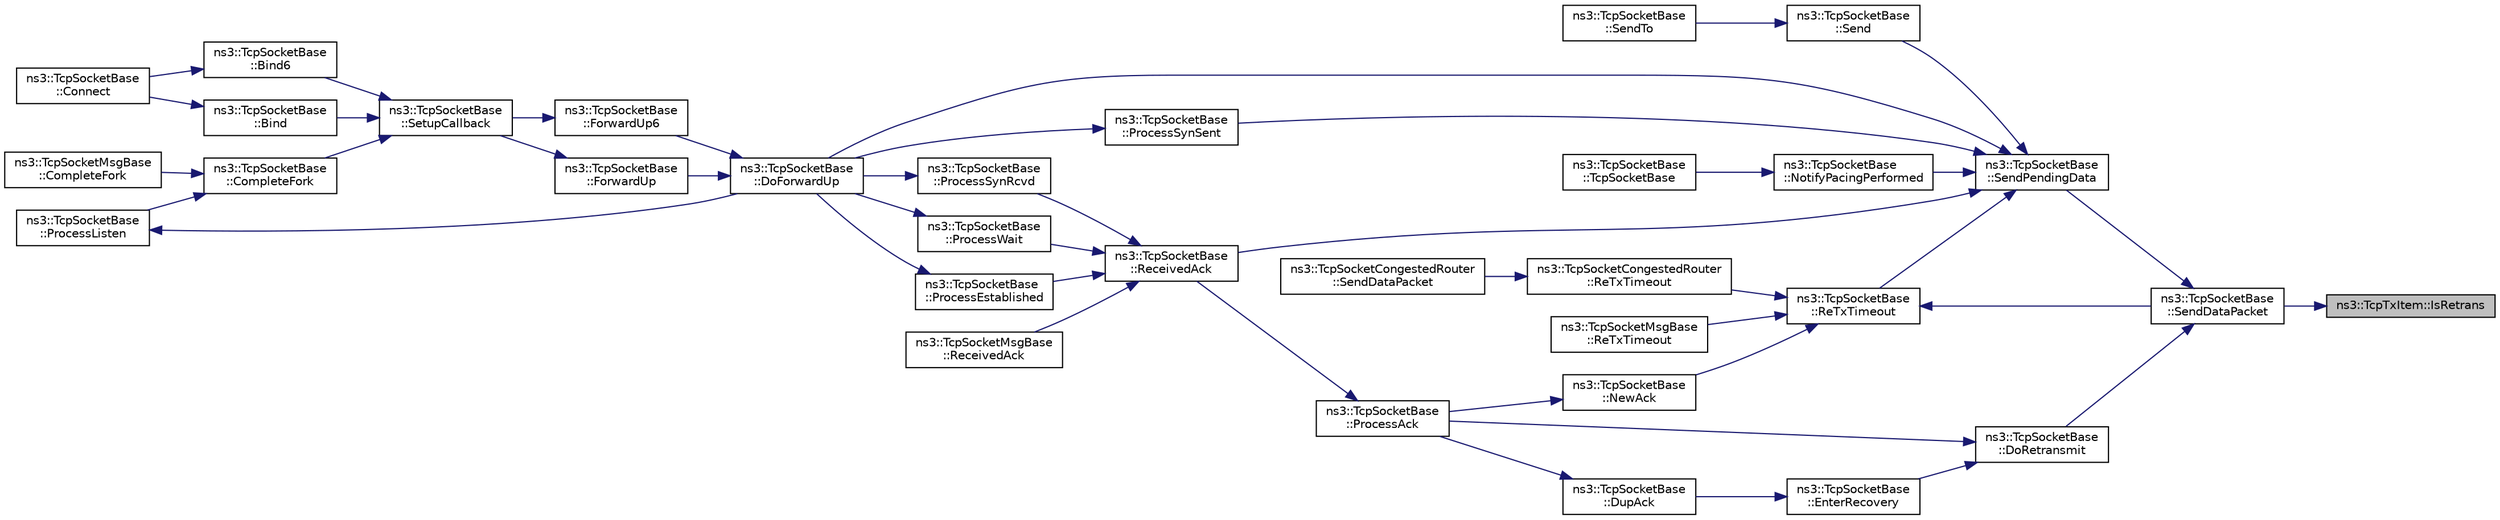 digraph "ns3::TcpTxItem::IsRetrans"
{
 // LATEX_PDF_SIZE
  edge [fontname="Helvetica",fontsize="10",labelfontname="Helvetica",labelfontsize="10"];
  node [fontname="Helvetica",fontsize="10",shape=record];
  rankdir="RL";
  Node1 [label="ns3::TcpTxItem::IsRetrans",height=0.2,width=0.4,color="black", fillcolor="grey75", style="filled", fontcolor="black",tooltip="Is the item retransmitted?"];
  Node1 -> Node2 [dir="back",color="midnightblue",fontsize="10",style="solid",fontname="Helvetica"];
  Node2 [label="ns3::TcpSocketBase\l::SendDataPacket",height=0.2,width=0.4,color="black", fillcolor="white", style="filled",URL="$classns3_1_1_tcp_socket_base.html#a677488c04da1df87f916953a40e1bd64",tooltip="Extract at most maxSize bytes from the TxBuffer at sequence seq, add the TCP header,..."];
  Node2 -> Node3 [dir="back",color="midnightblue",fontsize="10",style="solid",fontname="Helvetica"];
  Node3 [label="ns3::TcpSocketBase\l::DoRetransmit",height=0.2,width=0.4,color="black", fillcolor="white", style="filled",URL="$classns3_1_1_tcp_socket_base.html#a13b6b897811a48523988f8af6e9130d3",tooltip="Retransmit the first segment marked as lost, without considering available window nor pacing."];
  Node3 -> Node4 [dir="back",color="midnightblue",fontsize="10",style="solid",fontname="Helvetica"];
  Node4 [label="ns3::TcpSocketBase\l::EnterRecovery",height=0.2,width=0.4,color="black", fillcolor="white", style="filled",URL="$classns3_1_1_tcp_socket_base.html#a29db1304794ef5f05edda4d68939a72f",tooltip="Enter the CA_RECOVERY, and retransmit the head."];
  Node4 -> Node5 [dir="back",color="midnightblue",fontsize="10",style="solid",fontname="Helvetica"];
  Node5 [label="ns3::TcpSocketBase\l::DupAck",height=0.2,width=0.4,color="black", fillcolor="white", style="filled",URL="$classns3_1_1_tcp_socket_base.html#a94595abf8358c16b7ff8e5f89298f7e5",tooltip="Dupack management."];
  Node5 -> Node6 [dir="back",color="midnightblue",fontsize="10",style="solid",fontname="Helvetica"];
  Node6 [label="ns3::TcpSocketBase\l::ProcessAck",height=0.2,width=0.4,color="black", fillcolor="white", style="filled",URL="$classns3_1_1_tcp_socket_base.html#ad510be50dd8e1c5cdcd31fb5b690e63d",tooltip="Process a received ack."];
  Node6 -> Node7 [dir="back",color="midnightblue",fontsize="10",style="solid",fontname="Helvetica"];
  Node7 [label="ns3::TcpSocketBase\l::ReceivedAck",height=0.2,width=0.4,color="black", fillcolor="white", style="filled",URL="$classns3_1_1_tcp_socket_base.html#a695c036628adf8a204a653dbf178f8cd",tooltip="Received an ACK packet."];
  Node7 -> Node8 [dir="back",color="midnightblue",fontsize="10",style="solid",fontname="Helvetica"];
  Node8 [label="ns3::TcpSocketBase\l::ProcessEstablished",height=0.2,width=0.4,color="black", fillcolor="white", style="filled",URL="$classns3_1_1_tcp_socket_base.html#a0deda9c6a4f777bf660b190cd73b102f",tooltip="Received a packet upon ESTABLISHED state."];
  Node8 -> Node9 [dir="back",color="midnightblue",fontsize="10",style="solid",fontname="Helvetica"];
  Node9 [label="ns3::TcpSocketBase\l::DoForwardUp",height=0.2,width=0.4,color="black", fillcolor="white", style="filled",URL="$classns3_1_1_tcp_socket_base.html#ad5e7b21b9e9371bf9c19da5d3c56aac1",tooltip="Called by TcpSocketBase::ForwardUp{,6}()."];
  Node9 -> Node10 [dir="back",color="midnightblue",fontsize="10",style="solid",fontname="Helvetica"];
  Node10 [label="ns3::TcpSocketBase\l::ForwardUp",height=0.2,width=0.4,color="black", fillcolor="white", style="filled",URL="$classns3_1_1_tcp_socket_base.html#a2ebbcb9713facc9481341fcd972cdd82",tooltip="Called by the L3 protocol when it received a packet to pass on to TCP."];
  Node10 -> Node11 [dir="back",color="midnightblue",fontsize="10",style="solid",fontname="Helvetica"];
  Node11 [label="ns3::TcpSocketBase\l::SetupCallback",height=0.2,width=0.4,color="black", fillcolor="white", style="filled",URL="$classns3_1_1_tcp_socket_base.html#a18a50820f806878422527d507268c4ac",tooltip="Common part of the two Bind(), i.e."];
  Node11 -> Node12 [dir="back",color="midnightblue",fontsize="10",style="solid",fontname="Helvetica"];
  Node12 [label="ns3::TcpSocketBase\l::Bind",height=0.2,width=0.4,color="black", fillcolor="white", style="filled",URL="$classns3_1_1_tcp_socket_base.html#a7a9a87b74c1ce59ac89df8d9221681dd",tooltip="Allocate a local IPv4 endpoint for this socket."];
  Node12 -> Node13 [dir="back",color="midnightblue",fontsize="10",style="solid",fontname="Helvetica"];
  Node13 [label="ns3::TcpSocketBase\l::Connect",height=0.2,width=0.4,color="black", fillcolor="white", style="filled",URL="$classns3_1_1_tcp_socket_base.html#aabd08c9eb0ee3c88c855eb7268e392bf",tooltip="Initiate a connection to a remote host."];
  Node11 -> Node14 [dir="back",color="midnightblue",fontsize="10",style="solid",fontname="Helvetica"];
  Node14 [label="ns3::TcpSocketBase\l::Bind6",height=0.2,width=0.4,color="black", fillcolor="white", style="filled",URL="$classns3_1_1_tcp_socket_base.html#abe62bb701ac4f057199d5c34938a96a9",tooltip="Allocate a local IPv6 endpoint for this socket."];
  Node14 -> Node13 [dir="back",color="midnightblue",fontsize="10",style="solid",fontname="Helvetica"];
  Node11 -> Node15 [dir="back",color="midnightblue",fontsize="10",style="solid",fontname="Helvetica"];
  Node15 [label="ns3::TcpSocketBase\l::CompleteFork",height=0.2,width=0.4,color="black", fillcolor="white", style="filled",URL="$classns3_1_1_tcp_socket_base.html#abba7d4c43acb3f9356e348b970a882fb",tooltip="Complete a connection by forking the socket."];
  Node15 -> Node16 [dir="back",color="midnightblue",fontsize="10",style="solid",fontname="Helvetica"];
  Node16 [label="ns3::TcpSocketMsgBase\l::CompleteFork",height=0.2,width=0.4,color="black", fillcolor="white", style="filled",URL="$classns3_1_1_tcp_socket_msg_base.html#a1509ce6df2f3e5384889f03b5de06a45",tooltip="Complete a connection by forking the socket."];
  Node15 -> Node17 [dir="back",color="midnightblue",fontsize="10",style="solid",fontname="Helvetica"];
  Node17 [label="ns3::TcpSocketBase\l::ProcessListen",height=0.2,width=0.4,color="black", fillcolor="white", style="filled",URL="$classns3_1_1_tcp_socket_base.html#adc3976e8b42e884f5d99def1d5e2647f",tooltip="Received a packet upon LISTEN state."];
  Node17 -> Node9 [dir="back",color="midnightblue",fontsize="10",style="solid",fontname="Helvetica"];
  Node9 -> Node18 [dir="back",color="midnightblue",fontsize="10",style="solid",fontname="Helvetica"];
  Node18 [label="ns3::TcpSocketBase\l::ForwardUp6",height=0.2,width=0.4,color="black", fillcolor="white", style="filled",URL="$classns3_1_1_tcp_socket_base.html#aa0cd34b3562685596b2c3fd1e6a42a6f",tooltip="Called by the L3 protocol when it received a packet to pass on to TCP."];
  Node18 -> Node11 [dir="back",color="midnightblue",fontsize="10",style="solid",fontname="Helvetica"];
  Node7 -> Node19 [dir="back",color="midnightblue",fontsize="10",style="solid",fontname="Helvetica"];
  Node19 [label="ns3::TcpSocketBase\l::ProcessSynRcvd",height=0.2,width=0.4,color="black", fillcolor="white", style="filled",URL="$classns3_1_1_tcp_socket_base.html#a69113acf27c4b8267c9e107a5dca7cc1",tooltip="Received a packet upon SYN_RCVD."];
  Node19 -> Node9 [dir="back",color="midnightblue",fontsize="10",style="solid",fontname="Helvetica"];
  Node7 -> Node20 [dir="back",color="midnightblue",fontsize="10",style="solid",fontname="Helvetica"];
  Node20 [label="ns3::TcpSocketBase\l::ProcessWait",height=0.2,width=0.4,color="black", fillcolor="white", style="filled",URL="$classns3_1_1_tcp_socket_base.html#a58aa892c1cb33908aca5ca36967a2a99",tooltip="Received a packet upon CLOSE_WAIT, FIN_WAIT_1, FIN_WAIT_2."];
  Node20 -> Node9 [dir="back",color="midnightblue",fontsize="10",style="solid",fontname="Helvetica"];
  Node7 -> Node21 [dir="back",color="midnightblue",fontsize="10",style="solid",fontname="Helvetica"];
  Node21 [label="ns3::TcpSocketMsgBase\l::ReceivedAck",height=0.2,width=0.4,color="black", fillcolor="white", style="filled",URL="$classns3_1_1_tcp_socket_msg_base.html#a9e6d6d2050a0e9c8a06a44462a1a7aa7",tooltip="Received an ACK packet."];
  Node3 -> Node6 [dir="back",color="midnightblue",fontsize="10",style="solid",fontname="Helvetica"];
  Node2 -> Node22 [dir="back",color="midnightblue",fontsize="10",style="solid",fontname="Helvetica"];
  Node22 [label="ns3::TcpSocketBase\l::SendPendingData",height=0.2,width=0.4,color="black", fillcolor="white", style="filled",URL="$classns3_1_1_tcp_socket_base.html#a129ac0ec5fc399fa7c5552c615ae6562",tooltip="Send as much pending data as possible according to the Tx window."];
  Node22 -> Node9 [dir="back",color="midnightblue",fontsize="10",style="solid",fontname="Helvetica"];
  Node22 -> Node23 [dir="back",color="midnightblue",fontsize="10",style="solid",fontname="Helvetica"];
  Node23 [label="ns3::TcpSocketBase\l::NotifyPacingPerformed",height=0.2,width=0.4,color="black", fillcolor="white", style="filled",URL="$classns3_1_1_tcp_socket_base.html#aeef4bd964e936a20f021588269ec184e",tooltip="Notify Pacing."];
  Node23 -> Node24 [dir="back",color="midnightblue",fontsize="10",style="solid",fontname="Helvetica"];
  Node24 [label="ns3::TcpSocketBase\l::TcpSocketBase",height=0.2,width=0.4,color="black", fillcolor="white", style="filled",URL="$classns3_1_1_tcp_socket_base.html#a89e51540a8ac03d929349ae2ec56239b",tooltip="Create an unbound TCP socket."];
  Node22 -> Node25 [dir="back",color="midnightblue",fontsize="10",style="solid",fontname="Helvetica"];
  Node25 [label="ns3::TcpSocketBase\l::ProcessSynSent",height=0.2,width=0.4,color="black", fillcolor="white", style="filled",URL="$classns3_1_1_tcp_socket_base.html#a2e9b990c6a4d686291033a393290906b",tooltip="Received a packet upon SYN_SENT."];
  Node25 -> Node9 [dir="back",color="midnightblue",fontsize="10",style="solid",fontname="Helvetica"];
  Node22 -> Node7 [dir="back",color="midnightblue",fontsize="10",style="solid",fontname="Helvetica"];
  Node22 -> Node26 [dir="back",color="midnightblue",fontsize="10",style="solid",fontname="Helvetica"];
  Node26 [label="ns3::TcpSocketBase\l::ReTxTimeout",height=0.2,width=0.4,color="black", fillcolor="white", style="filled",URL="$classns3_1_1_tcp_socket_base.html#a60bb6a7cfb5855bba206606174d50c5e",tooltip="An RTO event happened."];
  Node26 -> Node27 [dir="back",color="midnightblue",fontsize="10",style="solid",fontname="Helvetica"];
  Node27 [label="ns3::TcpSocketBase\l::NewAck",height=0.2,width=0.4,color="black", fillcolor="white", style="filled",URL="$classns3_1_1_tcp_socket_base.html#a13401dd51854607d0521a35bf2622761",tooltip="Update buffers w.r.t."];
  Node27 -> Node6 [dir="back",color="midnightblue",fontsize="10",style="solid",fontname="Helvetica"];
  Node26 -> Node28 [dir="back",color="midnightblue",fontsize="10",style="solid",fontname="Helvetica"];
  Node28 [label="ns3::TcpSocketCongestedRouter\l::ReTxTimeout",height=0.2,width=0.4,color="black", fillcolor="white", style="filled",URL="$classns3_1_1_tcp_socket_congested_router.html#a7968b0600e13014e05334d2645818363",tooltip="An RTO event happened."];
  Node28 -> Node29 [dir="back",color="midnightblue",fontsize="10",style="solid",fontname="Helvetica"];
  Node29 [label="ns3::TcpSocketCongestedRouter\l::SendDataPacket",height=0.2,width=0.4,color="black", fillcolor="white", style="filled",URL="$classns3_1_1_tcp_socket_congested_router.html#a38a8f936ef3bc7edd10fe0bbcccf2d2d",tooltip="Extract at most maxSize bytes from the TxBuffer at sequence seq, add the TCP header,..."];
  Node26 -> Node30 [dir="back",color="midnightblue",fontsize="10",style="solid",fontname="Helvetica"];
  Node30 [label="ns3::TcpSocketMsgBase\l::ReTxTimeout",height=0.2,width=0.4,color="black", fillcolor="white", style="filled",URL="$classns3_1_1_tcp_socket_msg_base.html#af890d12f15ead128b26ca59b47a14c53",tooltip="An RTO event happened."];
  Node26 -> Node2 [dir="back",color="midnightblue",fontsize="10",style="solid",fontname="Helvetica"];
  Node22 -> Node31 [dir="back",color="midnightblue",fontsize="10",style="solid",fontname="Helvetica"];
  Node31 [label="ns3::TcpSocketBase\l::Send",height=0.2,width=0.4,color="black", fillcolor="white", style="filled",URL="$classns3_1_1_tcp_socket_base.html#a172e373bab86078af4462fc1415c59e4",tooltip="Send data (or dummy data) to the remote host."];
  Node31 -> Node32 [dir="back",color="midnightblue",fontsize="10",style="solid",fontname="Helvetica"];
  Node32 [label="ns3::TcpSocketBase\l::SendTo",height=0.2,width=0.4,color="black", fillcolor="white", style="filled",URL="$classns3_1_1_tcp_socket_base.html#ac7bd6956cd3d723c454814698bc8f094",tooltip="Send data to a specified peer."];
}
